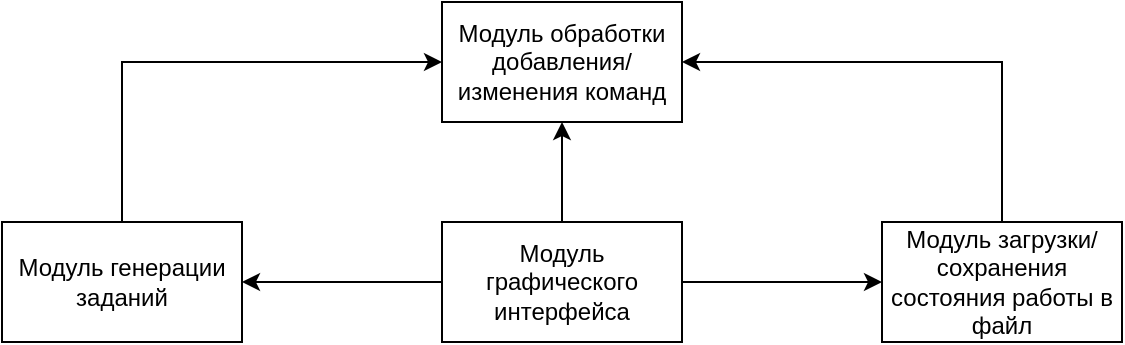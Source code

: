 <mxfile version="13.1.11" type="github" pages="4">
  <diagram id="uJDvMS4vDAItZ34la3qq" name="Page-1">
    <mxGraphModel dx="868" dy="491" grid="1" gridSize="10" guides="1" tooltips="1" connect="1" arrows="1" fold="1" page="1" pageScale="1" pageWidth="827" pageHeight="1169" math="0" shadow="0">
      <root>
        <mxCell id="0" />
        <mxCell id="1" parent="0" />
        <mxCell id="dEOL9UdEEP-g-wncsEES-1" value="Модуль обработки добавления/изменения команд" style="rounded=0;whiteSpace=wrap;html=1;" vertex="1" parent="1">
          <mxGeometry x="280" y="170" width="120" height="60" as="geometry" />
        </mxCell>
        <mxCell id="dEOL9UdEEP-g-wncsEES-5" style="edgeStyle=orthogonalEdgeStyle;rounded=0;orthogonalLoop=1;jettySize=auto;html=1;exitX=1;exitY=0.5;exitDx=0;exitDy=0;entryX=0;entryY=0.5;entryDx=0;entryDy=0;" edge="1" parent="1" source="dEOL9UdEEP-g-wncsEES-2" target="dEOL9UdEEP-g-wncsEES-4">
          <mxGeometry relative="1" as="geometry" />
        </mxCell>
        <mxCell id="dEOL9UdEEP-g-wncsEES-7" style="edgeStyle=orthogonalEdgeStyle;rounded=0;orthogonalLoop=1;jettySize=auto;html=1;exitX=0.5;exitY=0;exitDx=0;exitDy=0;entryX=0.5;entryY=1;entryDx=0;entryDy=0;" edge="1" parent="1" source="dEOL9UdEEP-g-wncsEES-2" target="dEOL9UdEEP-g-wncsEES-1">
          <mxGeometry relative="1" as="geometry" />
        </mxCell>
        <mxCell id="dEOL9UdEEP-g-wncsEES-8" style="edgeStyle=orthogonalEdgeStyle;rounded=0;orthogonalLoop=1;jettySize=auto;html=1;exitX=0;exitY=0.5;exitDx=0;exitDy=0;entryX=1;entryY=0.5;entryDx=0;entryDy=0;" edge="1" parent="1" source="dEOL9UdEEP-g-wncsEES-2" target="dEOL9UdEEP-g-wncsEES-3">
          <mxGeometry relative="1" as="geometry" />
        </mxCell>
        <mxCell id="dEOL9UdEEP-g-wncsEES-2" value="Модуль графического интерфейса" style="rounded=0;whiteSpace=wrap;html=1;" vertex="1" parent="1">
          <mxGeometry x="280" y="280" width="120" height="60" as="geometry" />
        </mxCell>
        <mxCell id="dEOL9UdEEP-g-wncsEES-9" style="edgeStyle=orthogonalEdgeStyle;rounded=0;orthogonalLoop=1;jettySize=auto;html=1;exitX=0.5;exitY=0;exitDx=0;exitDy=0;entryX=0;entryY=0.5;entryDx=0;entryDy=0;" edge="1" parent="1" source="dEOL9UdEEP-g-wncsEES-3" target="dEOL9UdEEP-g-wncsEES-1">
          <mxGeometry relative="1" as="geometry" />
        </mxCell>
        <mxCell id="dEOL9UdEEP-g-wncsEES-3" value="Модуль генерации заданий" style="rounded=0;whiteSpace=wrap;html=1;" vertex="1" parent="1">
          <mxGeometry x="60" y="280" width="120" height="60" as="geometry" />
        </mxCell>
        <mxCell id="dEOL9UdEEP-g-wncsEES-6" style="edgeStyle=orthogonalEdgeStyle;rounded=0;orthogonalLoop=1;jettySize=auto;html=1;exitX=0.5;exitY=0;exitDx=0;exitDy=0;entryX=1;entryY=0.5;entryDx=0;entryDy=0;" edge="1" parent="1" source="dEOL9UdEEP-g-wncsEES-4" target="dEOL9UdEEP-g-wncsEES-1">
          <mxGeometry relative="1" as="geometry" />
        </mxCell>
        <mxCell id="dEOL9UdEEP-g-wncsEES-4" value="Модуль загрузки/сохранения состояния работы в файл" style="rounded=0;whiteSpace=wrap;html=1;" vertex="1" parent="1">
          <mxGeometry x="500" y="280" width="120" height="60" as="geometry" />
        </mxCell>
      </root>
    </mxGraphModel>
  </diagram>
  <diagram id="mlokuLsJL8RvQXgUyOns" name="Page-2">
    <mxGraphModel dx="1021" dy="578" grid="1" gridSize="10" guides="1" tooltips="1" connect="1" arrows="1" fold="1" page="1" pageScale="1" pageWidth="827" pageHeight="1169" math="0" shadow="0">
      <root>
        <mxCell id="QeGx4QNLGXfkROy93x27-0" />
        <mxCell id="QeGx4QNLGXfkROy93x27-1" parent="QeGx4QNLGXfkROy93x27-0" />
        <mxCell id="QeGx4QNLGXfkROy93x27-3" value="ConditionalCommand" style="swimlane;startSize=23;" vertex="1" parent="QeGx4QNLGXfkROy93x27-1">
          <mxGeometry x="490" y="430" width="203" height="140" as="geometry">
            <mxRectangle x="450" y="310" width="110" height="23" as="alternateBounds" />
          </mxGeometry>
        </mxCell>
        <mxCell id="QeGx4QNLGXfkROy93x27-9" value="+ create()&lt;br&gt;&lt;br&gt;+get_command()&lt;br&gt;&lt;br&gt;+check_ans()" style="text;html=1;strokeColor=none;fillColor=none;align=center;verticalAlign=middle;whiteSpace=wrap;rounded=0;" vertex="1" parent="QeGx4QNLGXfkROy93x27-3">
          <mxGeometry x="10" y="40" width="180" height="100" as="geometry" />
        </mxCell>
        <mxCell id="QeGx4QNLGXfkROy93x27-10" value="ExecCommand" style="swimlane;startSize=23;" vertex="1" parent="QeGx4QNLGXfkROy93x27-1">
          <mxGeometry x="140" y="430" width="203" height="140" as="geometry">
            <mxRectangle x="340" y="160" width="160" height="23" as="alternateBounds" />
          </mxGeometry>
        </mxCell>
        <mxCell id="QeGx4QNLGXfkROy93x27-11" value="+ create()&lt;br&gt;&lt;br&gt;+get_command()&lt;br&gt;&lt;br&gt;+check_ans()" style="text;html=1;strokeColor=none;fillColor=none;align=center;verticalAlign=middle;whiteSpace=wrap;rounded=0;" vertex="1" parent="QeGx4QNLGXfkROy93x27-10">
          <mxGeometry x="10" y="40" width="180" height="100" as="geometry" />
        </mxCell>
        <mxCell id="QeGx4QNLGXfkROy93x27-12" value="CommandState" style="swimlane;startSize=23;" vertex="1" parent="QeGx4QNLGXfkROy93x27-1">
          <mxGeometry x="470" y="130" width="203" height="140" as="geometry">
            <mxRectangle x="450" y="310" width="110" height="23" as="alternateBounds" />
          </mxGeometry>
        </mxCell>
        <mxCell id="QeGx4QNLGXfkROy93x27-13" value="+ create()&lt;br&gt;&lt;br&gt;+state()&lt;br&gt;&lt;br&gt;+complete()&lt;br&gt;" style="text;html=1;strokeColor=none;fillColor=none;align=center;verticalAlign=middle;whiteSpace=wrap;rounded=0;" vertex="1" parent="QeGx4QNLGXfkROy93x27-12">
          <mxGeometry x="10" y="40" width="180" height="100" as="geometry" />
        </mxCell>
        <mxCell id="QeGx4QNLGXfkROy93x27-14" value="Command" style="swimlane;startSize=23;" vertex="1" parent="QeGx4QNLGXfkROy93x27-1">
          <mxGeometry x="140" y="130" width="203" height="140" as="geometry">
            <mxRectangle x="450" y="310" width="110" height="23" as="alternateBounds" />
          </mxGeometry>
        </mxCell>
        <mxCell id="QeGx4QNLGXfkROy93x27-15" value="+ create()&lt;br&gt;&lt;br&gt;+ operands&lt;br&gt;&lt;br&gt;+ opcode" style="text;html=1;strokeColor=none;fillColor=none;align=center;verticalAlign=middle;whiteSpace=wrap;rounded=0;" vertex="1" parent="QeGx4QNLGXfkROy93x27-14">
          <mxGeometry x="10" y="40" width="180" height="100" as="geometry" />
        </mxCell>
        <mxCell id="QeGx4QNLGXfkROy93x27-16" value="" style="endArrow=open;dashed=1;html=1;exitX=0.5;exitY=0;exitDx=0;exitDy=0;entryX=0.624;entryY=1.008;entryDx=0;entryDy=0;entryPerimeter=0;endFill=0;" edge="1" parent="QeGx4QNLGXfkROy93x27-1" source="QeGx4QNLGXfkROy93x27-3" target="QeGx4QNLGXfkROy93x27-13">
          <mxGeometry width="50" height="50" relative="1" as="geometry">
            <mxPoint x="640" y="370" as="sourcePoint" />
            <mxPoint x="592" y="310" as="targetPoint" />
          </mxGeometry>
        </mxCell>
        <mxCell id="QeGx4QNLGXfkROy93x27-17" value="" style="endArrow=none;dashed=1;html=1;exitX=0.5;exitY=0;exitDx=0;exitDy=0;" edge="1" parent="QeGx4QNLGXfkROy93x27-1" source="QeGx4QNLGXfkROy93x27-10">
          <mxGeometry width="50" height="50" relative="1" as="geometry">
            <mxPoint x="230" y="390" as="sourcePoint" />
            <mxPoint x="241" y="360" as="targetPoint" />
          </mxGeometry>
        </mxCell>
        <mxCell id="QeGx4QNLGXfkROy93x27-18" value="" style="endArrow=none;dashed=1;html=1;" edge="1" parent="QeGx4QNLGXfkROy93x27-1">
          <mxGeometry width="50" height="50" relative="1" as="geometry">
            <mxPoint x="240" y="360" as="sourcePoint" />
            <mxPoint x="530" y="360" as="targetPoint" />
          </mxGeometry>
        </mxCell>
        <mxCell id="QeGx4QNLGXfkROy93x27-19" value="" style="endArrow=open;dashed=1;html=1;endFill=0;" edge="1" parent="QeGx4QNLGXfkROy93x27-1">
          <mxGeometry width="50" height="50" relative="1" as="geometry">
            <mxPoint x="530" y="360" as="sourcePoint" />
            <mxPoint x="530" y="270" as="targetPoint" />
          </mxGeometry>
        </mxCell>
        <mxCell id="QeGx4QNLGXfkROy93x27-20" value="" style="endArrow=open;html=1;exitX=0;exitY=0.5;exitDx=0;exitDy=0;entryX=1;entryY=0.5;entryDx=0;entryDy=0;endFill=0;startArrow=diamondThin;startFill=0;" edge="1" parent="QeGx4QNLGXfkROy93x27-1" source="QeGx4QNLGXfkROy93x27-12" target="QeGx4QNLGXfkROy93x27-14">
          <mxGeometry width="50" height="50" relative="1" as="geometry">
            <mxPoint x="400" y="200" as="sourcePoint" />
            <mxPoint x="360" y="230" as="targetPoint" />
          </mxGeometry>
        </mxCell>
      </root>
    </mxGraphModel>
  </diagram>
  <diagram id="60hDfaCCWujCpfTpi_vc" name="Page-3">
    <mxGraphModel dx="1240" dy="701" grid="1" gridSize="10" guides="1" tooltips="1" connect="1" arrows="1" fold="1" page="1" pageScale="1" pageWidth="827" pageHeight="1169" math="0" shadow="0">
      <root>
        <mxCell id="c-pDi5T-73OAGTla7VT6-0" />
        <mxCell id="c-pDi5T-73OAGTla7VT6-1" parent="c-pDi5T-73OAGTla7VT6-0" />
        <mxCell id="c-pDi5T-73OAGTla7VT6-2" value="Page1" style="swimlane;" vertex="1" parent="c-pDi5T-73OAGTla7VT6-1">
          <mxGeometry x="90" y="50" width="130" height="130" as="geometry" />
        </mxCell>
        <mxCell id="c-pDi5T-73OAGTla7VT6-3" value="+ build_ui()&lt;br&gt;+ check_ans()&lt;br&gt;+ hide_edit" style="text;html=1;strokeColor=none;fillColor=none;align=center;verticalAlign=middle;whiteSpace=wrap;rounded=0;" vertex="1" parent="c-pDi5T-73OAGTla7VT6-2">
          <mxGeometry x="5" y="40" width="120" height="70" as="geometry" />
        </mxCell>
        <mxCell id="c-pDi5T-73OAGTla7VT6-4" value="Page2" style="swimlane;" vertex="1" parent="c-pDi5T-73OAGTla7VT6-1">
          <mxGeometry x="90" y="230" width="130" height="130" as="geometry" />
        </mxCell>
        <mxCell id="c-pDi5T-73OAGTla7VT6-5" value="- build_ui()&lt;br&gt;+ check_ans()" style="text;html=1;strokeColor=none;fillColor=none;align=center;verticalAlign=middle;whiteSpace=wrap;rounded=0;" vertex="1" parent="c-pDi5T-73OAGTla7VT6-4">
          <mxGeometry x="5" y="40" width="120" height="70" as="geometry" />
        </mxCell>
        <mxCell id="c-pDi5T-73OAGTla7VT6-6" value="MainWindow" style="swimlane;" vertex="1" parent="c-pDi5T-73OAGTla7VT6-1">
          <mxGeometry x="90" y="390" width="130" height="130" as="geometry" />
        </mxCell>
        <mxCell id="c-pDi5T-73OAGTla7VT6-7" value="- build_ui()&lt;br&gt;+ open&lt;br&gt;+ save&lt;br&gt;+create&lt;br&gt;+load&lt;br&gt;+ show_help" style="text;html=1;strokeColor=none;fillColor=none;align=center;verticalAlign=middle;whiteSpace=wrap;rounded=0;" vertex="1" parent="c-pDi5T-73OAGTla7VT6-6">
          <mxGeometry x="5" y="40" width="120" height="70" as="geometry" />
        </mxCell>
        <mxCell id="c-pDi5T-73OAGTla7VT6-8" value="AboutWindow" style="swimlane;" vertex="1" parent="c-pDi5T-73OAGTla7VT6-1">
          <mxGeometry x="90" y="550" width="130" height="130" as="geometry" />
        </mxCell>
        <mxCell id="c-pDi5T-73OAGTla7VT6-9" value="- build_ui" style="text;html=1;strokeColor=none;fillColor=none;align=center;verticalAlign=middle;whiteSpace=wrap;rounded=0;" vertex="1" parent="c-pDi5T-73OAGTla7VT6-8">
          <mxGeometry x="5" y="40" width="120" height="70" as="geometry" />
        </mxCell>
        <mxCell id="c-pDi5T-73OAGTla7VT6-10" value="TestWindow" style="swimlane;" vertex="1" parent="c-pDi5T-73OAGTla7VT6-1">
          <mxGeometry x="340" y="270" width="190" height="130" as="geometry" />
        </mxCell>
        <mxCell id="c-pDi5T-73OAGTla7VT6-11" value="- build_ui()&lt;br&gt;+ show_page(number)&lt;br&gt;+hide_page(number)&lt;br&gt;- refresh()&lt;br&gt;-lockUi()&lt;br&gt;+ create_header()&lt;br&gt;+create_main" style="text;html=1;strokeColor=none;fillColor=none;align=center;verticalAlign=middle;whiteSpace=wrap;rounded=0;" vertex="1" parent="c-pDi5T-73OAGTla7VT6-10">
          <mxGeometry x="5" y="40" width="175" height="70" as="geometry" />
        </mxCell>
        <mxCell id="c-pDi5T-73OAGTla7VT6-12" value="" style="endArrow=none;dashed=1;html=1;entryX=0.25;entryY=1;entryDx=0;entryDy=0;" edge="1" parent="c-pDi5T-73OAGTla7VT6-1" target="c-pDi5T-73OAGTla7VT6-10">
          <mxGeometry width="50" height="50" relative="1" as="geometry">
            <mxPoint x="388" y="615" as="sourcePoint" />
            <mxPoint x="380" y="450" as="targetPoint" />
          </mxGeometry>
        </mxCell>
        <mxCell id="c-pDi5T-73OAGTla7VT6-13" value="" style="endArrow=none;dashed=1;html=1;exitX=1;exitY=0.5;exitDx=0;exitDy=0;startArrow=classic;startFill=1;" edge="1" parent="c-pDi5T-73OAGTla7VT6-1" source="c-pDi5T-73OAGTla7VT6-8">
          <mxGeometry width="50" height="50" relative="1" as="geometry">
            <mxPoint x="280" y="630" as="sourcePoint" />
            <mxPoint x="388" y="615" as="targetPoint" />
          </mxGeometry>
        </mxCell>
        <mxCell id="c-pDi5T-73OAGTla7VT6-14" value="" style="endArrow=none;html=1;exitX=1;exitY=0.5;exitDx=0;exitDy=0;startArrow=diamond;startFill=1;" edge="1" parent="c-pDi5T-73OAGTla7VT6-1" source="c-pDi5T-73OAGTla7VT6-6">
          <mxGeometry width="50" height="50" relative="1" as="geometry">
            <mxPoint x="280" y="510" as="sourcePoint" />
            <mxPoint x="360" y="455" as="targetPoint" />
          </mxGeometry>
        </mxCell>
        <mxCell id="c-pDi5T-73OAGTla7VT6-15" value="" style="endArrow=open;html=1;endFill=0;" edge="1" parent="c-pDi5T-73OAGTla7VT6-1">
          <mxGeometry width="50" height="50" relative="1" as="geometry">
            <mxPoint x="360" y="455" as="sourcePoint" />
            <mxPoint x="360" y="401" as="targetPoint" />
          </mxGeometry>
        </mxCell>
        <mxCell id="c-pDi5T-73OAGTla7VT6-16" value="" style="endArrow=open;dashed=1;html=1;exitX=0;exitY=0.25;exitDx=0;exitDy=0;endFill=0;" edge="1" parent="c-pDi5T-73OAGTla7VT6-1" source="c-pDi5T-73OAGTla7VT6-10">
          <mxGeometry width="50" height="50" relative="1" as="geometry">
            <mxPoint x="320" y="210" as="sourcePoint" />
            <mxPoint x="220" y="303" as="targetPoint" />
          </mxGeometry>
        </mxCell>
        <mxCell id="c-pDi5T-73OAGTla7VT6-17" value="" style="endArrow=none;dashed=1;html=1;exitX=0.25;exitY=0;exitDx=0;exitDy=0;" edge="1" parent="c-pDi5T-73OAGTla7VT6-1" source="c-pDi5T-73OAGTla7VT6-10">
          <mxGeometry width="50" height="50" relative="1" as="geometry">
            <mxPoint x="330" y="230" as="sourcePoint" />
            <mxPoint x="388" y="100" as="targetPoint" />
          </mxGeometry>
        </mxCell>
        <mxCell id="c-pDi5T-73OAGTla7VT6-18" value="" style="endArrow=open;dashed=1;html=1;endFill=0;" edge="1" parent="c-pDi5T-73OAGTla7VT6-1">
          <mxGeometry width="50" height="50" relative="1" as="geometry">
            <mxPoint x="390" y="100" as="sourcePoint" />
            <mxPoint x="220" y="100" as="targetPoint" />
          </mxGeometry>
        </mxCell>
      </root>
    </mxGraphModel>
  </diagram>
  <diagram id="MHQSNlwCBczukWFc6dva" name="Page-4">
    <mxGraphModel dx="1021" dy="578" grid="1" gridSize="10" guides="1" tooltips="1" connect="1" arrows="1" fold="1" page="1" pageScale="1" pageWidth="827" pageHeight="1169" math="0" shadow="0">
      <root>
        <mxCell id="x4yEmbPCCt03dr8-0s9y-0" />
        <mxCell id="x4yEmbPCCt03dr8-0s9y-1" parent="x4yEmbPCCt03dr8-0s9y-0" />
        <mxCell id="x4yEmbPCCt03dr8-0s9y-2" value="Алгоритм генерации заданий&lt;br&gt;Начало" style="rounded=1;whiteSpace=wrap;html=1;" vertex="1" parent="x4yEmbPCCt03dr8-0s9y-1">
          <mxGeometry x="120" y="40" width="120" height="60" as="geometry" />
        </mxCell>
        <mxCell id="x4yEmbPCCt03dr8-0s9y-7" style="edgeStyle=orthogonalEdgeStyle;rounded=0;orthogonalLoop=1;jettySize=auto;html=1;exitX=0.5;exitY=1;exitDx=0;exitDy=0;entryX=0.5;entryY=0;entryDx=0;entryDy=0;startArrow=none;startFill=0;endArrow=open;endFill=0;" edge="1" parent="x4yEmbPCCt03dr8-0s9y-1" source="x4yEmbPCCt03dr8-0s9y-3" target="x4yEmbPCCt03dr8-0s9y-6">
          <mxGeometry relative="1" as="geometry" />
        </mxCell>
        <mxCell id="x4yEmbPCCt03dr8-0s9y-3" value="Заполнить заголовок файла данными" style="rounded=0;whiteSpace=wrap;html=1;" vertex="1" parent="x4yEmbPCCt03dr8-0s9y-1">
          <mxGeometry x="120" y="130" width="120" height="50" as="geometry" />
        </mxCell>
        <mxCell id="x4yEmbPCCt03dr8-0s9y-5" value="" style="endArrow=classic;html=1;exitX=0.5;exitY=1;exitDx=0;exitDy=0;entryX=0.5;entryY=0;entryDx=0;entryDy=0;" edge="1" parent="x4yEmbPCCt03dr8-0s9y-1" source="x4yEmbPCCt03dr8-0s9y-2" target="x4yEmbPCCt03dr8-0s9y-3">
          <mxGeometry width="50" height="50" relative="1" as="geometry">
            <mxPoint x="-104" y="190" as="sourcePoint" />
            <mxPoint x="-54" y="140" as="targetPoint" />
          </mxGeometry>
        </mxCell>
        <mxCell id="x4yEmbPCCt03dr8-0s9y-11" style="edgeStyle=orthogonalEdgeStyle;rounded=0;orthogonalLoop=1;jettySize=auto;html=1;exitX=0.5;exitY=1;exitDx=0;exitDy=0;entryX=0.5;entryY=0;entryDx=0;entryDy=0;startArrow=none;startFill=0;endArrow=open;endFill=0;" edge="1" parent="x4yEmbPCCt03dr8-0s9y-1" source="x4yEmbPCCt03dr8-0s9y-6" target="x4yEmbPCCt03dr8-0s9y-8">
          <mxGeometry relative="1" as="geometry" />
        </mxCell>
        <mxCell id="x4yEmbPCCt03dr8-0s9y-6" value="Создать пустой стек" style="rounded=0;whiteSpace=wrap;html=1;" vertex="1" parent="x4yEmbPCCt03dr8-0s9y-1">
          <mxGeometry x="120" y="200" width="120" height="50" as="geometry" />
        </mxCell>
        <mxCell id="x4yEmbPCCt03dr8-0s9y-10" style="edgeStyle=orthogonalEdgeStyle;rounded=0;orthogonalLoop=1;jettySize=auto;html=1;exitX=0.5;exitY=1;exitDx=0;exitDy=0;entryX=0.5;entryY=0;entryDx=0;entryDy=0;startArrow=none;startFill=0;endArrow=open;endFill=0;" edge="1" parent="x4yEmbPCCt03dr8-0s9y-1" source="x4yEmbPCCt03dr8-0s9y-8" target="x4yEmbPCCt03dr8-0s9y-9">
          <mxGeometry relative="1" as="geometry" />
        </mxCell>
        <mxCell id="x4yEmbPCCt03dr8-0s9y-8" value="Создать пустой список команд" style="rounded=0;whiteSpace=wrap;html=1;" vertex="1" parent="x4yEmbPCCt03dr8-0s9y-1">
          <mxGeometry x="120" y="270" width="120" height="50" as="geometry" />
        </mxCell>
        <mxCell id="x4yEmbPCCt03dr8-0s9y-15" style="edgeStyle=orthogonalEdgeStyle;rounded=0;orthogonalLoop=1;jettySize=auto;html=1;exitX=0.5;exitY=1;exitDx=0;exitDy=0;entryX=0.5;entryY=0;entryDx=0;entryDy=0;startArrow=none;startFill=0;endArrow=open;endFill=0;" edge="1" parent="x4yEmbPCCt03dr8-0s9y-1" source="x4yEmbPCCt03dr8-0s9y-9" target="x4yEmbPCCt03dr8-0s9y-12">
          <mxGeometry relative="1" as="geometry" />
        </mxCell>
        <mxCell id="x4yEmbPCCt03dr8-0s9y-9" value="Сгенерировать команду для добавления" style="rounded=0;whiteSpace=wrap;html=1;" vertex="1" parent="x4yEmbPCCt03dr8-0s9y-1">
          <mxGeometry x="120" y="350" width="120" height="50" as="geometry" />
        </mxCell>
        <mxCell id="x4yEmbPCCt03dr8-0s9y-17" style="edgeStyle=orthogonalEdgeStyle;rounded=0;orthogonalLoop=1;jettySize=auto;html=1;exitX=0.5;exitY=1;exitDx=0;exitDy=0;entryX=0.5;entryY=0;entryDx=0;entryDy=0;startArrow=none;startFill=0;endArrow=open;endFill=0;" edge="1" parent="x4yEmbPCCt03dr8-0s9y-1" source="x4yEmbPCCt03dr8-0s9y-12" target="x4yEmbPCCt03dr8-0s9y-16">
          <mxGeometry relative="1" as="geometry" />
        </mxCell>
        <mxCell id="x4yEmbPCCt03dr8-0s9y-36" style="edgeStyle=orthogonalEdgeStyle;rounded=0;orthogonalLoop=1;jettySize=auto;html=1;exitX=1;exitY=0.5;exitDx=0;exitDy=0;entryX=0.5;entryY=0;entryDx=0;entryDy=0;startArrow=none;startFill=0;endArrow=open;endFill=0;" edge="1" parent="x4yEmbPCCt03dr8-0s9y-1" source="x4yEmbPCCt03dr8-0s9y-12" target="x4yEmbPCCt03dr8-0s9y-34">
          <mxGeometry relative="1" as="geometry" />
        </mxCell>
        <mxCell id="x4yEmbPCCt03dr8-0s9y-12" value="Команда условная" style="rhombus;whiteSpace=wrap;html=1;" vertex="1" parent="x4yEmbPCCt03dr8-0s9y-1">
          <mxGeometry x="120" y="420" width="120" height="80" as="geometry" />
        </mxCell>
        <mxCell id="x4yEmbPCCt03dr8-0s9y-21" style="edgeStyle=orthogonalEdgeStyle;rounded=0;orthogonalLoop=1;jettySize=auto;html=1;exitX=0.5;exitY=1;exitDx=0;exitDy=0;entryX=0.5;entryY=0;entryDx=0;entryDy=0;startArrow=none;startFill=0;endArrow=open;endFill=0;" edge="1" parent="x4yEmbPCCt03dr8-0s9y-1" source="x4yEmbPCCt03dr8-0s9y-16" target="x4yEmbPCCt03dr8-0s9y-19">
          <mxGeometry relative="1" as="geometry" />
        </mxCell>
        <mxCell id="x4yEmbPCCt03dr8-0s9y-16" value="Добавить команду в список комад;&lt;br&gt;число команд увеличить на 1" style="rounded=0;whiteSpace=wrap;html=1;" vertex="1" parent="x4yEmbPCCt03dr8-0s9y-1">
          <mxGeometry x="120" y="530" width="120" height="60" as="geometry" />
        </mxCell>
        <mxCell id="x4yEmbPCCt03dr8-0s9y-18" value="нет" style="text;html=1;strokeColor=none;fillColor=none;align=center;verticalAlign=middle;whiteSpace=wrap;rounded=0;" vertex="1" parent="x4yEmbPCCt03dr8-0s9y-1">
          <mxGeometry x="140" y="500" width="30" height="20" as="geometry" />
        </mxCell>
        <mxCell id="x4yEmbPCCt03dr8-0s9y-22" style="edgeStyle=orthogonalEdgeStyle;rounded=0;orthogonalLoop=1;jettySize=auto;html=1;exitX=0;exitY=0.5;exitDx=0;exitDy=0;startArrow=none;startFill=0;endArrow=open;endFill=0;" edge="1" parent="x4yEmbPCCt03dr8-0s9y-1" source="x4yEmbPCCt03dr8-0s9y-19">
          <mxGeometry relative="1" as="geometry">
            <mxPoint x="180" y="330" as="targetPoint" />
            <Array as="points">
              <mxPoint x="80" y="650" />
              <mxPoint x="80" y="330" />
            </Array>
          </mxGeometry>
        </mxCell>
        <mxCell id="x4yEmbPCCt03dr8-0s9y-25" style="edgeStyle=orthogonalEdgeStyle;rounded=0;orthogonalLoop=1;jettySize=auto;html=1;exitX=0.5;exitY=1;exitDx=0;exitDy=0;entryX=0.5;entryY=0;entryDx=0;entryDy=0;startArrow=none;startFill=0;endArrow=open;endFill=0;" edge="1" parent="x4yEmbPCCt03dr8-0s9y-1" source="x4yEmbPCCt03dr8-0s9y-19" target="x4yEmbPCCt03dr8-0s9y-24">
          <mxGeometry relative="1" as="geometry" />
        </mxCell>
        <mxCell id="x4yEmbPCCt03dr8-0s9y-19" value="число команд =10" style="rhombus;whiteSpace=wrap;html=1;" vertex="1" parent="x4yEmbPCCt03dr8-0s9y-1">
          <mxGeometry x="120" y="610" width="120" height="80" as="geometry" />
        </mxCell>
        <mxCell id="x4yEmbPCCt03dr8-0s9y-23" value="нет" style="text;html=1;strokeColor=none;fillColor=none;align=center;verticalAlign=middle;whiteSpace=wrap;rounded=0;" vertex="1" parent="x4yEmbPCCt03dr8-0s9y-1">
          <mxGeometry x="90" y="630" width="20" height="20" as="geometry" />
        </mxCell>
        <mxCell id="x4yEmbPCCt03dr8-0s9y-27" style="edgeStyle=orthogonalEdgeStyle;rounded=0;orthogonalLoop=1;jettySize=auto;html=1;exitX=0.5;exitY=1;exitDx=0;exitDy=0;entryX=0.5;entryY=0;entryDx=0;entryDy=0;startArrow=none;startFill=0;endArrow=open;endFill=0;" edge="1" parent="x4yEmbPCCt03dr8-0s9y-1" source="x4yEmbPCCt03dr8-0s9y-24" target="x4yEmbPCCt03dr8-0s9y-26">
          <mxGeometry relative="1" as="geometry" />
        </mxCell>
        <mxCell id="x4yEmbPCCt03dr8-0s9y-24" value="записать полученные данные в файл" style="rounded=0;whiteSpace=wrap;html=1;" vertex="1" parent="x4yEmbPCCt03dr8-0s9y-1">
          <mxGeometry x="120" y="710" width="120" height="60" as="geometry" />
        </mxCell>
        <mxCell id="x4yEmbPCCt03dr8-0s9y-26" value="Алгоритм генерации заданий&lt;br&gt;Конец" style="rounded=1;whiteSpace=wrap;html=1;" vertex="1" parent="x4yEmbPCCt03dr8-0s9y-1">
          <mxGeometry x="120" y="790" width="120" height="60" as="geometry" />
        </mxCell>
        <mxCell id="x4yEmbPCCt03dr8-0s9y-32" style="edgeStyle=orthogonalEdgeStyle;rounded=0;orthogonalLoop=1;jettySize=auto;html=1;exitX=0.5;exitY=1;exitDx=0;exitDy=0;entryX=0.5;entryY=0;entryDx=0;entryDy=0;startArrow=none;startFill=0;endArrow=open;endFill=0;" edge="1" parent="x4yEmbPCCt03dr8-0s9y-1" source="x4yEmbPCCt03dr8-0s9y-28" target="x4yEmbPCCt03dr8-0s9y-31">
          <mxGeometry relative="1" as="geometry" />
        </mxCell>
        <mxCell id="x4yEmbPCCt03dr8-0s9y-28" value="Сгенерировать команду из группы последовательных команд" style="rounded=0;whiteSpace=wrap;html=1;" vertex="1" parent="x4yEmbPCCt03dr8-0s9y-1">
          <mxGeometry x="300" y="519" width="120" height="50" as="geometry" />
        </mxCell>
        <mxCell id="x4yEmbPCCt03dr8-0s9y-40" style="edgeStyle=orthogonalEdgeStyle;rounded=0;orthogonalLoop=1;jettySize=auto;html=1;exitX=0.5;exitY=1;exitDx=0;exitDy=0;entryX=0.5;entryY=0;entryDx=0;entryDy=0;startArrow=none;startFill=0;endArrow=open;endFill=0;" edge="1" parent="x4yEmbPCCt03dr8-0s9y-1" source="x4yEmbPCCt03dr8-0s9y-31" target="x4yEmbPCCt03dr8-0s9y-39">
          <mxGeometry relative="1" as="geometry" />
        </mxCell>
        <mxCell id="x4yEmbPCCt03dr8-0s9y-31" value="Добавить команду в список комад;&lt;br&gt;число команд увеличить на 1" style="rounded=0;whiteSpace=wrap;html=1;" vertex="1" parent="x4yEmbPCCt03dr8-0s9y-1">
          <mxGeometry x="300" y="589" width="120" height="60" as="geometry" />
        </mxCell>
        <mxCell id="x4yEmbPCCt03dr8-0s9y-38" style="edgeStyle=orthogonalEdgeStyle;rounded=0;orthogonalLoop=1;jettySize=auto;html=1;exitX=0.5;exitY=1;exitDx=0;exitDy=0;entryX=0.5;entryY=0;entryDx=0;entryDy=0;startArrow=none;startFill=0;endArrow=open;endFill=0;" edge="1" parent="x4yEmbPCCt03dr8-0s9y-1" source="x4yEmbPCCt03dr8-0s9y-34" target="x4yEmbPCCt03dr8-0s9y-28">
          <mxGeometry relative="1" as="geometry" />
        </mxCell>
        <mxCell id="x4yEmbPCCt03dr8-0s9y-34" value="Добавить команду в список комад;&lt;br&gt;число команд увеличить на 1" style="rounded=0;whiteSpace=wrap;html=1;" vertex="1" parent="x4yEmbPCCt03dr8-0s9y-1">
          <mxGeometry x="300" y="414" width="120" height="60" as="geometry" />
        </mxCell>
        <mxCell id="x4yEmbPCCt03dr8-0s9y-37" value="да" style="text;html=1;strokeColor=none;fillColor=none;align=center;verticalAlign=middle;whiteSpace=wrap;rounded=0;" vertex="1" parent="x4yEmbPCCt03dr8-0s9y-1">
          <mxGeometry x="240" y="440" width="30" height="20" as="geometry" />
        </mxCell>
        <mxCell id="x4yEmbPCCt03dr8-0s9y-41" style="edgeStyle=orthogonalEdgeStyle;rounded=0;orthogonalLoop=1;jettySize=auto;html=1;exitX=1;exitY=0.5;exitDx=0;exitDy=0;startArrow=none;startFill=0;endArrow=open;endFill=0;" edge="1" parent="x4yEmbPCCt03dr8-0s9y-1" source="x4yEmbPCCt03dr8-0s9y-39">
          <mxGeometry relative="1" as="geometry">
            <mxPoint x="360" y="494" as="targetPoint" />
            <Array as="points">
              <mxPoint x="460" y="714" />
              <mxPoint x="460" y="494" />
            </Array>
          </mxGeometry>
        </mxCell>
        <mxCell id="x4yEmbPCCt03dr8-0s9y-44" style="edgeStyle=orthogonalEdgeStyle;rounded=0;orthogonalLoop=1;jettySize=auto;html=1;exitX=0.5;exitY=1;exitDx=0;exitDy=0;startArrow=none;startFill=0;endArrow=open;endFill=0;" edge="1" parent="x4yEmbPCCt03dr8-0s9y-1" source="x4yEmbPCCt03dr8-0s9y-39">
          <mxGeometry relative="1" as="geometry">
            <mxPoint x="180" y="330" as="targetPoint" />
            <Array as="points">
              <mxPoint x="360" y="774" />
              <mxPoint x="510" y="774" />
              <mxPoint x="510" y="330" />
            </Array>
          </mxGeometry>
        </mxCell>
        <mxCell id="x4yEmbPCCt03dr8-0s9y-39" value="число команд =3" style="rhombus;whiteSpace=wrap;html=1;" vertex="1" parent="x4yEmbPCCt03dr8-0s9y-1">
          <mxGeometry x="300" y="674" width="120" height="80" as="geometry" />
        </mxCell>
        <mxCell id="x4yEmbPCCt03dr8-0s9y-42" value="нет" style="text;html=1;strokeColor=none;fillColor=none;align=center;verticalAlign=middle;whiteSpace=wrap;rounded=0;" vertex="1" parent="x4yEmbPCCt03dr8-0s9y-1">
          <mxGeometry x="420" y="694" width="20" height="20" as="geometry" />
        </mxCell>
        <mxCell id="x4yEmbPCCt03dr8-0s9y-43" value="да" style="text;html=1;strokeColor=none;fillColor=none;align=center;verticalAlign=middle;whiteSpace=wrap;rounded=0;" vertex="1" parent="x4yEmbPCCt03dr8-0s9y-1">
          <mxGeometry x="150" y="680" width="30" height="20" as="geometry" />
        </mxCell>
        <mxCell id="x4yEmbPCCt03dr8-0s9y-45" value="да" style="text;html=1;strokeColor=none;fillColor=none;align=center;verticalAlign=middle;whiteSpace=wrap;rounded=0;" vertex="1" parent="x4yEmbPCCt03dr8-0s9y-1">
          <mxGeometry x="330" y="750" width="30" height="20" as="geometry" />
        </mxCell>
      </root>
    </mxGraphModel>
  </diagram>
</mxfile>
